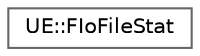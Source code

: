digraph "Graphical Class Hierarchy"
{
 // INTERACTIVE_SVG=YES
 // LATEX_PDF_SIZE
  bgcolor="transparent";
  edge [fontname=Helvetica,fontsize=10,labelfontname=Helvetica,labelfontsize=10];
  node [fontname=Helvetica,fontsize=10,shape=box,height=0.2,width=0.4];
  rankdir="LR";
  Node0 [id="Node000000",label="UE::FIoFileStat",height=0.2,width=0.4,color="grey40", fillcolor="white", style="filled",URL="$d4/d42/structUE_1_1FIoFileStat.html",tooltip="File stats returned when opening a file for reading."];
}
